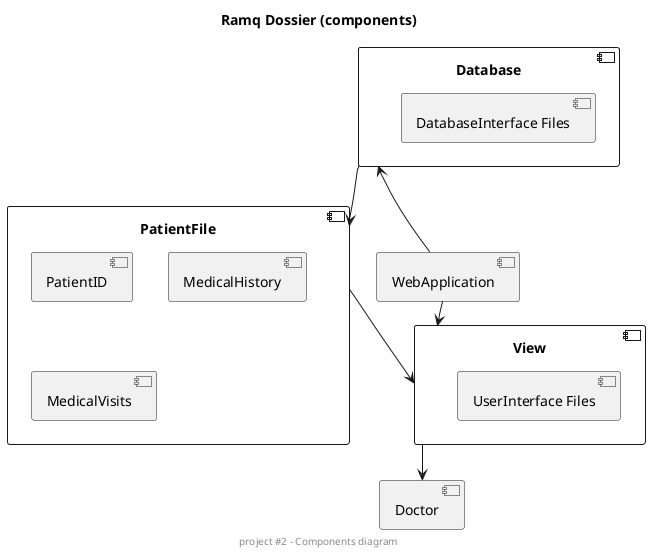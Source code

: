 @startuml
'DOCUMENTATION
'PLANTUML : https://plantuml.com/fr/component-diagram
'WHATS A COMPONENTS DIAGRAM : https://www.visual-paradigm.com/guide/uml-unified-modeling-language/what-is-component-diagram/

title Ramq Dossier (components)
center footer project #2 - Components diagram
'component searchPatientFile as SPF
'component FileRepository as FR
'SPF -0)- FR : fileAccessor

component Doctor {

}
View --> Doctor

component View {
    [UserInterface Files]
}
Database --> PatientFile
PatientFile --> View

component Database {
    [DatabaseInterface Files]
}

component PatientFile {
    [PatientID]
    [MedicalHistory]
    [MedicalVisits]
}

component WebApplication{
}
WebApplication --> View
Database <-- WebApplication
@enduml